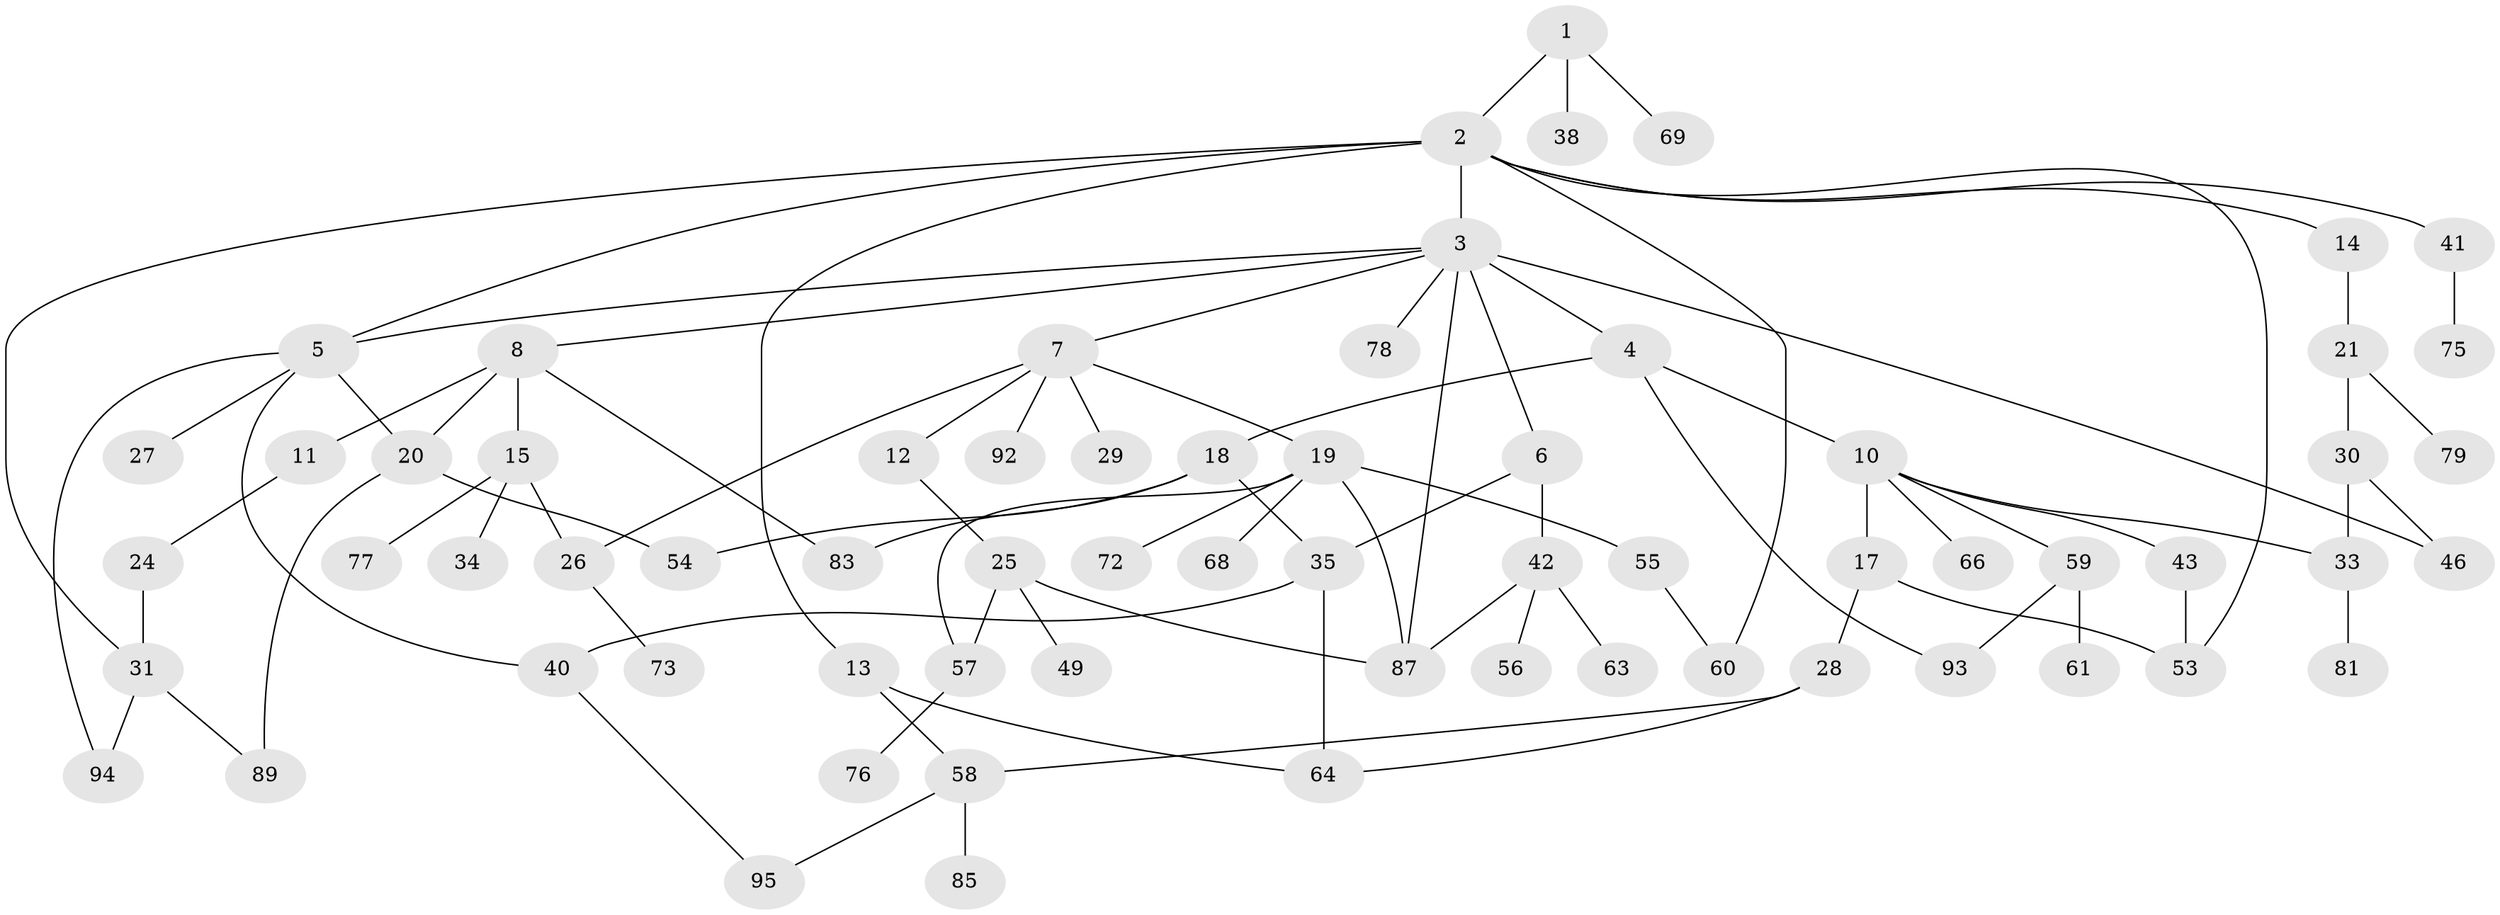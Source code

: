 // original degree distribution, {4: 0.11, 6: 0.03, 8: 0.01, 5: 0.07, 3: 0.16, 2: 0.35, 1: 0.27}
// Generated by graph-tools (version 1.1) at 2025/38/02/21/25 10:38:52]
// undirected, 67 vertices, 90 edges
graph export_dot {
graph [start="1"]
  node [color=gray90,style=filled];
  1 [super="+51"];
  2 [super="+9"];
  3 [super="+32"];
  4 [super="+44"];
  5 [super="+74"];
  6 [super="+52"];
  7 [super="+23"];
  8 [super="+22"];
  10 [super="+16"];
  11;
  12;
  13 [super="+39"];
  14;
  15 [super="+47"];
  17 [super="+96"];
  18;
  19 [super="+50"];
  20 [super="+71"];
  21;
  24 [super="+90"];
  25 [super="+36"];
  26 [super="+45"];
  27;
  28 [super="+37"];
  29;
  30 [super="+80"];
  31 [super="+100"];
  33;
  34;
  35 [super="+97"];
  38;
  40 [super="+84"];
  41;
  42 [super="+48"];
  43 [super="+98"];
  46;
  49;
  53 [super="+82"];
  54;
  55;
  56;
  57 [super="+70"];
  58;
  59 [super="+62"];
  60 [super="+65"];
  61;
  63;
  64 [super="+67"];
  66;
  68;
  69;
  72;
  73 [super="+88"];
  75;
  76;
  77;
  78;
  79;
  81;
  83;
  85 [super="+86"];
  87 [super="+91"];
  89;
  92;
  93;
  94;
  95 [super="+99"];
  1 -- 2;
  1 -- 38;
  1 -- 69;
  2 -- 3 [weight=2];
  2 -- 14;
  2 -- 31;
  2 -- 41;
  2 -- 53;
  2 -- 60;
  2 -- 13;
  2 -- 5;
  3 -- 4;
  3 -- 5;
  3 -- 6;
  3 -- 7;
  3 -- 8;
  3 -- 46;
  3 -- 78;
  3 -- 87;
  4 -- 10;
  4 -- 18;
  4 -- 93;
  5 -- 27;
  5 -- 40;
  5 -- 94;
  5 -- 20;
  6 -- 42;
  6 -- 35;
  7 -- 12;
  7 -- 19;
  7 -- 92;
  7 -- 29;
  7 -- 26;
  8 -- 11;
  8 -- 15;
  8 -- 20;
  8 -- 83;
  10 -- 17;
  10 -- 66;
  10 -- 33;
  10 -- 43;
  10 -- 59;
  11 -- 24;
  12 -- 25;
  13 -- 58;
  13 -- 64;
  14 -- 21;
  15 -- 26;
  15 -- 34;
  15 -- 77;
  17 -- 28;
  17 -- 53;
  18 -- 35;
  18 -- 54;
  18 -- 83;
  19 -- 55;
  19 -- 68;
  19 -- 87;
  19 -- 57;
  19 -- 72;
  20 -- 89;
  20 -- 54;
  21 -- 30;
  21 -- 79;
  24 -- 31;
  25 -- 49;
  25 -- 57 [weight=2];
  25 -- 87;
  26 -- 73;
  28 -- 64;
  28 -- 58;
  30 -- 46;
  30 -- 33;
  31 -- 89;
  31 -- 94;
  33 -- 81;
  35 -- 40;
  35 -- 64;
  40 -- 95;
  41 -- 75;
  42 -- 56;
  42 -- 63;
  42 -- 87;
  43 -- 53;
  55 -- 60;
  57 -- 76;
  58 -- 85;
  58 -- 95;
  59 -- 61;
  59 -- 93;
}
